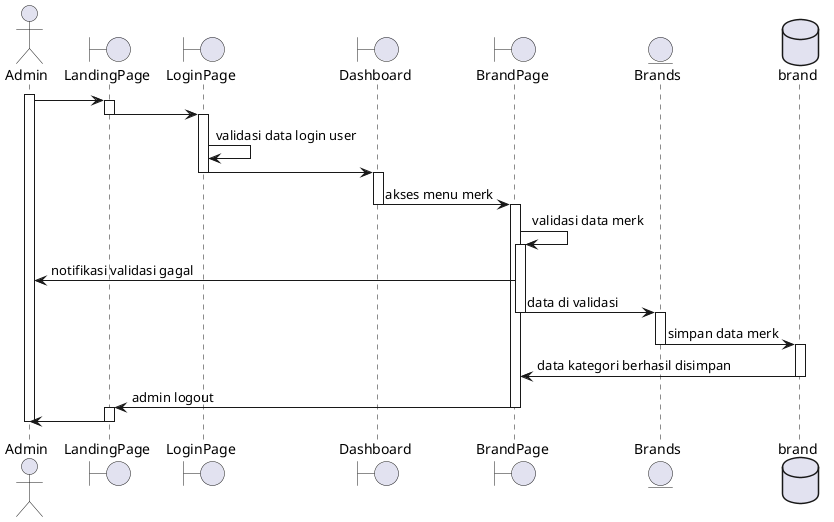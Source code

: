 @startuml

actor Admin as admin
actor Admin as admin
boundary LandingPage as landing_page
boundary LoginPage as login_page
boundary Dashboard as dashboard
boundary BrandPage as brands


entity Brands as brand_entity

database brand as brand_table

activate admin
admin -> landing_page

activate landing_page
landing_page -> login_page
deactivate landing_page


activate login_page
login_page -> login_page : validasi data login user

login_page -> dashboard
deactivate login_page

activate dashboard
dashboard -> brands : akses menu merk
deactivate dashboard

activate brands
brands -> brands :  validasi data merk 
activate brands

brands -> admin : notifikasi validasi gagal


brands -> brand_entity : data di validasi
deactivate brands

activate brand_entity
brand_entity -> brand_table : simpan data merk
deactivate brand_entity

activate brand_table
brand_table -> brands : data kategori berhasil disimpan
deactivate brand_table

brands -> landing_page : admin logout
deactivate brands

activate landing_page
landing_page -> admin
deactivate landing_page
deactivate admin





@enduml